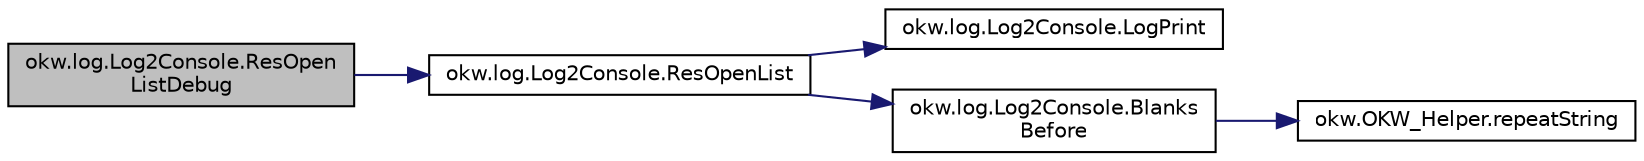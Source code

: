 digraph "okw.log.Log2Console.ResOpenListDebug"
{
 // INTERACTIVE_SVG=YES
 // LATEX_PDF_SIZE
  edge [fontname="Helvetica",fontsize="10",labelfontname="Helvetica",labelfontsize="10"];
  node [fontname="Helvetica",fontsize="10",shape=record];
  rankdir="LR";
  Node192 [label="okw.log.Log2Console.ResOpen\lListDebug",height=0.2,width=0.4,color="black", fillcolor="grey75", style="filled", fontcolor="black",tooltip="Öffnet eine neue debug Ergenis-Ebene mit der gegebenen Überschrift."];
  Node192 -> Node193 [color="midnightblue",fontsize="10",style="solid",fontname="Helvetica"];
  Node193 [label="okw.log.Log2Console.ResOpenList",height=0.2,width=0.4,color="black", fillcolor="white", style="filled",URL="$classokw_1_1log_1_1_log2_console.html#af99ba81cf4d8e14d5fe19070f12ae5cb",tooltip="LogFunctionStartDebug: Opens a debug outline level with the ."];
  Node193 -> Node194 [color="midnightblue",fontsize="10",style="solid",fontname="Helvetica"];
  Node194 [label="okw.log.Log2Console.LogPrint",height=0.2,width=0.4,color="black", fillcolor="white", style="filled",URL="$classokw_1_1log_1_1_log2_console.html#a76c2788140c26471575dfa92c118d1dc",tooltip="LogPrint: Prints the given message to the results."];
  Node193 -> Node195 [color="midnightblue",fontsize="10",style="solid",fontname="Helvetica"];
  Node195 [label="okw.log.Log2Console.Blanks\lBefore",height=0.2,width=0.4,color="black", fillcolor="white", style="filled",URL="$classokw_1_1log_1_1_log2_console.html#a418e8bba5b89f56ddaf2fea089dd24b2",tooltip="Erzeugt die Einrücktiefe für die Console-Ausgabe."];
  Node195 -> Node196 [color="midnightblue",fontsize="10",style="solid",fontname="Helvetica"];
  Node196 [label="okw.OKW_Helper.repeatString",height=0.2,width=0.4,color="black", fillcolor="white", style="filled",URL="$classokw_1_1_o_k_w___helper.html#ab5e676787808ed174e603c1e3bfcd176",tooltip=" "];
}
